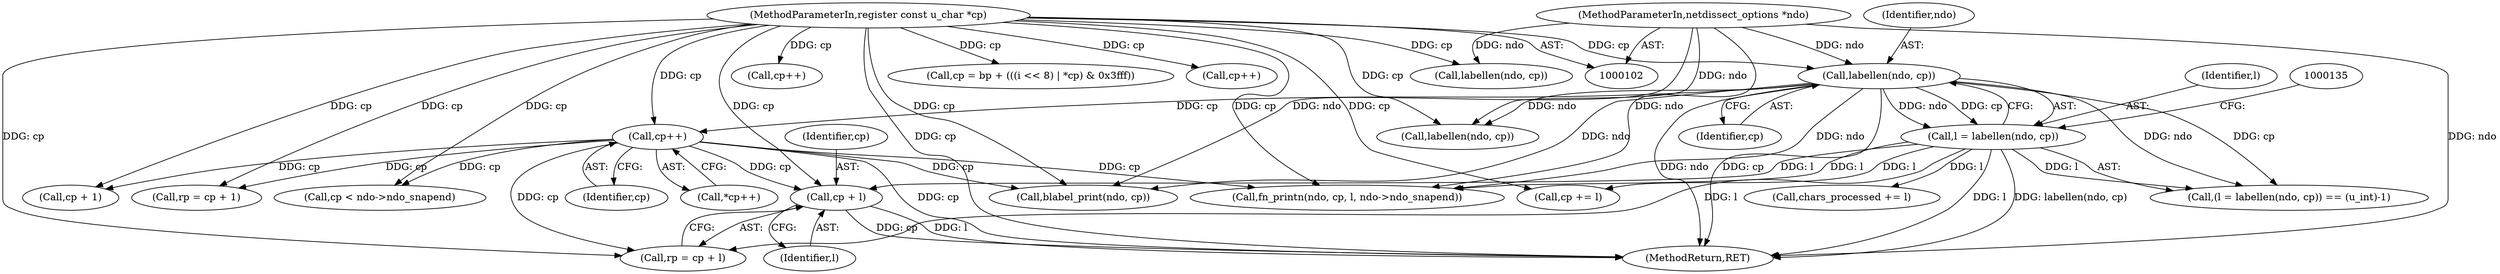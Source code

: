 digraph "0_tcpdump_3a76fd7c95fced2c2f8c8148a9055c3a542eff29@pointer" {
"1000167" [label="(Call,cp + l)"];
"1000157" [label="(Call,cp++)"];
"1000131" [label="(Call,labellen(ndo, cp))"];
"1000103" [label="(MethodParameterIn,netdissect_options *ndo)"];
"1000104" [label="(MethodParameterIn,register const u_char *cp)"];
"1000129" [label="(Call,l = labellen(ndo, cp))"];
"1000246" [label="(Call,cp++)"];
"1000157" [label="(Call,cp++)"];
"1000226" [label="(Call,labellen(ndo, cp))"];
"1000168" [label="(Identifier,cp)"];
"1000156" [label="(Call,*cp++)"];
"1000103" [label="(MethodParameterIn,netdissect_options *ndo)"];
"1000129" [label="(Call,l = labellen(ndo, cp))"];
"1000177" [label="(Call,cp < ndo->ndo_snapend)"];
"1000308" [label="(Call,cp += l)"];
"1000311" [label="(Call,chars_processed += l)"];
"1000169" [label="(Identifier,l)"];
"1000280" [label="(Call,blabel_print(ndo, cp))"];
"1000131" [label="(Call,labellen(ndo, cp))"];
"1000165" [label="(Call,rp = cp + l)"];
"1000133" [label="(Identifier,cp)"];
"1000342" [label="(Call,cp++)"];
"1000104" [label="(MethodParameterIn,register const u_char *cp)"];
"1000128" [label="(Call,(l = labellen(ndo, cp)) == (u_int)-1)"];
"1000196" [label="(Call,cp + 1)"];
"1000132" [label="(Identifier,ndo)"];
"1000158" [label="(Identifier,cp)"];
"1000167" [label="(Call,cp + l)"];
"1000322" [label="(Call,labellen(ndo, cp))"];
"1000130" [label="(Identifier,l)"];
"1000299" [label="(Call,fn_printn(ndo, cp, l, ndo->ndo_snapend))"];
"1000361" [label="(MethodReturn,RET)"];
"1000194" [label="(Call,rp = cp + 1)"];
"1000210" [label="(Call,cp = bp + (((i << 8) | *cp) & 0x3fff))"];
"1000167" -> "1000165"  [label="AST: "];
"1000167" -> "1000169"  [label="CFG: "];
"1000168" -> "1000167"  [label="AST: "];
"1000169" -> "1000167"  [label="AST: "];
"1000165" -> "1000167"  [label="CFG: "];
"1000167" -> "1000361"  [label="DDG: cp"];
"1000167" -> "1000361"  [label="DDG: l"];
"1000157" -> "1000167"  [label="DDG: cp"];
"1000104" -> "1000167"  [label="DDG: cp"];
"1000129" -> "1000167"  [label="DDG: l"];
"1000157" -> "1000156"  [label="AST: "];
"1000157" -> "1000158"  [label="CFG: "];
"1000158" -> "1000157"  [label="AST: "];
"1000156" -> "1000157"  [label="CFG: "];
"1000157" -> "1000361"  [label="DDG: cp"];
"1000131" -> "1000157"  [label="DDG: cp"];
"1000104" -> "1000157"  [label="DDG: cp"];
"1000157" -> "1000165"  [label="DDG: cp"];
"1000157" -> "1000177"  [label="DDG: cp"];
"1000157" -> "1000194"  [label="DDG: cp"];
"1000157" -> "1000196"  [label="DDG: cp"];
"1000157" -> "1000280"  [label="DDG: cp"];
"1000157" -> "1000299"  [label="DDG: cp"];
"1000131" -> "1000129"  [label="AST: "];
"1000131" -> "1000133"  [label="CFG: "];
"1000132" -> "1000131"  [label="AST: "];
"1000133" -> "1000131"  [label="AST: "];
"1000129" -> "1000131"  [label="CFG: "];
"1000131" -> "1000361"  [label="DDG: ndo"];
"1000131" -> "1000361"  [label="DDG: cp"];
"1000131" -> "1000128"  [label="DDG: ndo"];
"1000131" -> "1000128"  [label="DDG: cp"];
"1000131" -> "1000129"  [label="DDG: ndo"];
"1000131" -> "1000129"  [label="DDG: cp"];
"1000103" -> "1000131"  [label="DDG: ndo"];
"1000104" -> "1000131"  [label="DDG: cp"];
"1000131" -> "1000226"  [label="DDG: ndo"];
"1000131" -> "1000280"  [label="DDG: ndo"];
"1000131" -> "1000299"  [label="DDG: ndo"];
"1000103" -> "1000102"  [label="AST: "];
"1000103" -> "1000361"  [label="DDG: ndo"];
"1000103" -> "1000226"  [label="DDG: ndo"];
"1000103" -> "1000280"  [label="DDG: ndo"];
"1000103" -> "1000299"  [label="DDG: ndo"];
"1000103" -> "1000322"  [label="DDG: ndo"];
"1000104" -> "1000102"  [label="AST: "];
"1000104" -> "1000361"  [label="DDG: cp"];
"1000104" -> "1000165"  [label="DDG: cp"];
"1000104" -> "1000177"  [label="DDG: cp"];
"1000104" -> "1000194"  [label="DDG: cp"];
"1000104" -> "1000196"  [label="DDG: cp"];
"1000104" -> "1000210"  [label="DDG: cp"];
"1000104" -> "1000226"  [label="DDG: cp"];
"1000104" -> "1000246"  [label="DDG: cp"];
"1000104" -> "1000280"  [label="DDG: cp"];
"1000104" -> "1000299"  [label="DDG: cp"];
"1000104" -> "1000308"  [label="DDG: cp"];
"1000104" -> "1000322"  [label="DDG: cp"];
"1000104" -> "1000342"  [label="DDG: cp"];
"1000129" -> "1000128"  [label="AST: "];
"1000130" -> "1000129"  [label="AST: "];
"1000135" -> "1000129"  [label="CFG: "];
"1000129" -> "1000361"  [label="DDG: l"];
"1000129" -> "1000361"  [label="DDG: labellen(ndo, cp)"];
"1000129" -> "1000128"  [label="DDG: l"];
"1000129" -> "1000165"  [label="DDG: l"];
"1000129" -> "1000299"  [label="DDG: l"];
"1000129" -> "1000308"  [label="DDG: l"];
"1000129" -> "1000311"  [label="DDG: l"];
}
